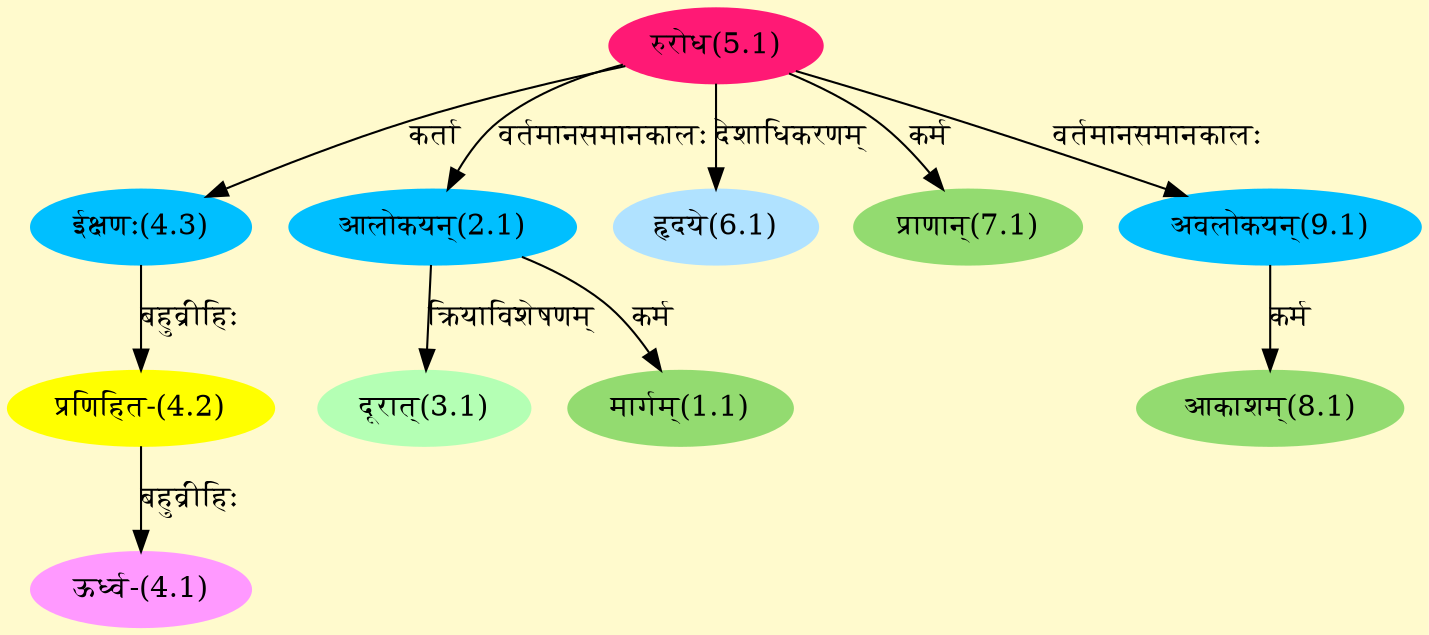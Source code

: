 digraph G{
rankdir=BT;
 compound=true;
 bgcolor="lemonchiffon1";
Node1_1 [style=filled, color="#93DB70" label = "मार्गम्(1.1)"]
Node2_1 [style=filled, color="#00BFFF" label = "आलोकयन्(2.1)"]
Node5_1 [style=filled, color="#FF1975" label = "रुरोध(5.1)"]
Node3_1 [style=filled, color="#B4FFB4" label = "दूरात्(3.1)"]
Node4_1 [style=filled, color="#FF99FF" label = "ऊर्ध्व-(4.1)"]
Node4_2 [style=filled, color="#FFFF00" label = "प्रणिहित-(4.2)"]
Node4_3 [style=filled, color="#00BFFF" label = "ईक्षणः(4.3)"]
Node [style=filled, color="" label = "()"]
Node6_1 [style=filled, color="#B0E2FF" label = "हृदये(6.1)"]
Node7_1 [style=filled, color="#93DB70" label = "प्राणान्(7.1)"]
Node8_1 [style=filled, color="#93DB70" label = "आकाशम्(8.1)"]
Node9_1 [style=filled, color="#00BFFF" label = "अवलोकयन्(9.1)"]
/* Start of Relations section */

Node1_1 -> Node2_1 [  label="कर्म"  dir="back" ]
Node2_1 -> Node5_1 [  label="वर्तमानसमानकालः"  dir="back" ]
Node3_1 -> Node2_1 [  label="क्रियाविशेषणम्"  dir="back" ]
Node4_1 -> Node4_2 [  label="बहुव्रीहिः"  dir="back" ]
Node4_2 -> Node4_3 [  label="बहुव्रीहिः"  dir="back" ]
Node4_3 -> Node5_1 [  label="कर्ता"  dir="back" ]
Node6_1 -> Node5_1 [  label="देशाधिकरणम्"  dir="back" ]
Node7_1 -> Node5_1 [  label="कर्म"  dir="back" ]
Node8_1 -> Node9_1 [  label="कर्म"  dir="back" ]
Node9_1 -> Node5_1 [  label="वर्तमानसमानकालः"  dir="back" ]
}
